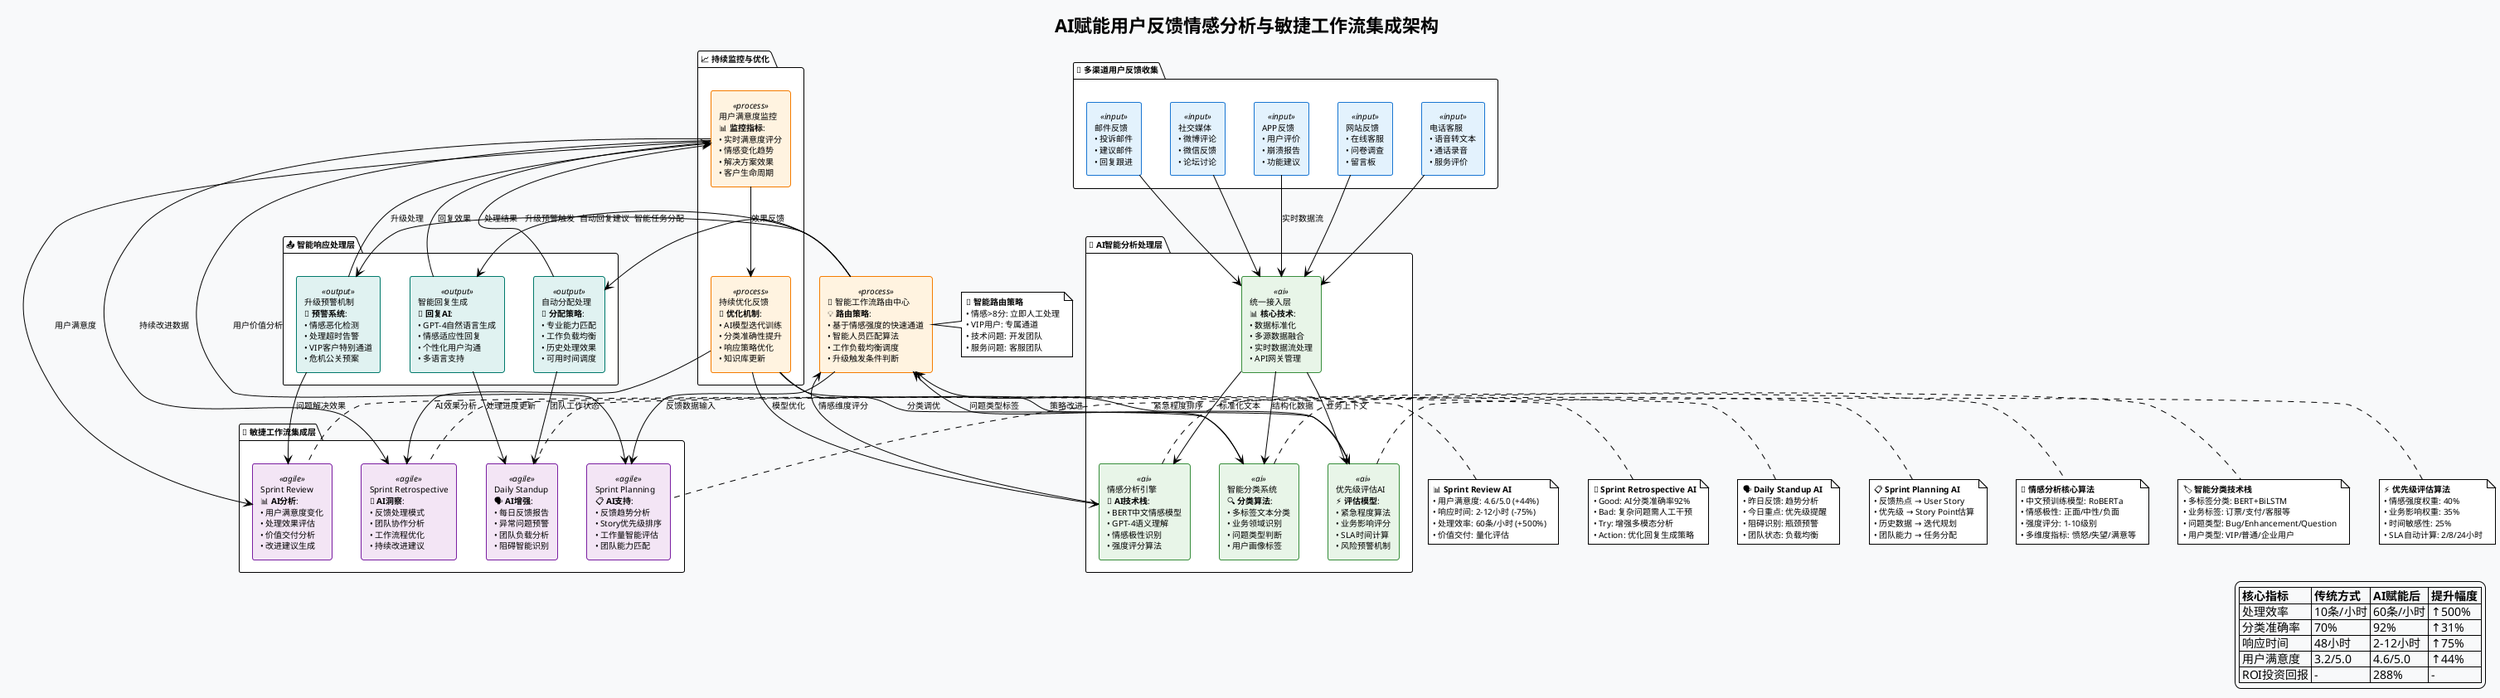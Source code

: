 @startuml AI赋能用户反馈情感分析架构
!theme plain
skinparam backgroundColor #F8F9FA
skinparam defaultFontSize 10
skinparam defaultFontName "Microsoft YaHei"

title AI赋能用户反馈情感分析与敏捷工作流集成架构

' 定义颜色
skinparam rectangle {
    BackgroundColor<<input>> #E3F2FD
    BorderColor<<input>> #1976D2
    BackgroundColor<<ai>> #E8F5E8
    BorderColor<<ai>> #388E3C
    BackgroundColor<<process>> #FFF3E0
    BorderColor<<process>> #F57C00
    BackgroundColor<<agile>> #F3E5F5
    BorderColor<<agile>> #7B1FA2
    BackgroundColor<<output>> #E0F2F1
    BorderColor<<output>> #00796B
}

' 输入层 - 多渠道反馈收集
package "📱 多渠道用户反馈收集" as InputLayer {
    rectangle "APP反馈\n• 用户评价\n• 崩溃报告\n• 功能建议" as APP <<input>>
    rectangle "网站反馈\n• 在线客服\n• 问卷调查\n• 留言板" as WEB <<input>>
    rectangle "电话客服\n• 语音转文本\n• 通话录音\n• 服务评价" as PHONE <<input>>
    rectangle "邮件反馈\n• 投诉邮件\n• 建议邮件\n• 回复跟进" as EMAIL <<input>>
    rectangle "社交媒体\n• 微博评论\n• 微信反馈\n• 论坛讨论" as SOCIAL <<input>>
}

' AI处理层 - 核心AI技术
package "🧠 AI智能分析处理层" as AILayer {
    rectangle "统一接入层\n📊 **核心技术**:\n• 数据标准化\n• 多源数据融合\n• 实时数据流处理\n• API网关管理" as GATEWAY <<ai>>
    
    rectangle "情感分析引擎\n🎯 **AI技术栈**:\n• BERT中文情感模型\n• GPT-4语义理解\n• 情感极性识别\n• 强度评分算法" as EMOTION <<ai>>
    
    rectangle "智能分类系统\n🔍 **分类算法**:\n• 多标签文本分类\n• 业务领域识别\n• 问题类型判断\n• 用户画像标签" as CLASSIFY <<ai>>
    
    rectangle "优先级评估AI\n⚡ **评估模型**:\n• 紧急程度算法\n• 业务影响评分\n• SLA时间计算\n• 风险预警机制" as PRIORITY <<ai>>
}

' 智能工作流路由
rectangle "🤖 智能工作流路由中心\n💡 **路由策略**:\n• 基于情感强度的快速通道\n• 智能人员匹配算法\n• 工作负载均衡调度\n• 升级触发条件判断" as ROUTER <<process>>

' 敏捷工作流集成层
package "🚀 敏捷工作流集成层" as AgileLayer {
    rectangle "Sprint Planning\n📋 **AI支持**:\n• 反馈趋势分析\n• Story优先级排序\n• 工作量智能评估\n• 团队能力匹配" as PLANNING <<agile>>
    
    rectangle "Daily Standup\n🗣️ **AI增强**:\n• 每日反馈报告\n• 异常问题预警\n• 团队负载分析\n• 阻碍智能识别" as STANDUP <<agile>>
    
    rectangle "Sprint Review\n📊 **AI分析**:\n• 用户满意度变化\n• 处理效果评估\n• 价值交付分析\n• 改进建议生成" as REVIEW <<agile>>
    
    rectangle "Sprint Retrospective\n🔄 **AI洞察**:\n• 反馈处理模式\n• 团队协作分析\n• 工作流程优化\n• 持续改进建议" as RETRO <<agile>>
}

' 输出处理层
package "📤 智能响应处理层" as OutputLayer {
    rectangle "自动分配处理\n👥 **分配策略**:\n• 专业能力匹配\n• 工作负载均衡\n• 历史处理效果\n• 可用时间调度" as ASSIGN <<output>>
    
    rectangle "智能回复生成\n💬 **回复AI**:\n• GPT-4自然语言生成\n• 情感适应性回复\n• 个性化用户沟通\n• 多语言支持" as REPLY <<output>>
    
    rectangle "升级预警机制\n🚨 **预警系统**:\n• 情感恶化检测\n• 处理超时告警\n• VIP客户特别通道\n• 危机公关预案" as ESCALATION <<output>>
}

' 反馈监控层
package "📈 持续监控与优化" as MonitorLayer {
    rectangle "用户满意度监控\n📊 **监控指标**:\n• 实时满意度评分\n• 情感变化趋势\n• 解决方案效果\n• 客户生命周期" as SATISFACTION <<process>>
    
    rectangle "持续优化反馈\n🔄 **优化机制**:\n• AI模型迭代训练\n• 分类准确性提升\n• 响应策略优化\n• 知识库更新" as OPTIMIZATION <<process>>
}

' 连接关系
APP --> GATEWAY : "实时数据流"
WEB --> GATEWAY
PHONE --> GATEWAY
EMAIL --> GATEWAY 
SOCIAL --> GATEWAY

GATEWAY --> EMOTION : "标准化文本"
GATEWAY --> CLASSIFY : "结构化数据"
GATEWAY --> PRIORITY : "业务上下文"

EMOTION --> ROUTER : "情感维度评分"
CLASSIFY --> ROUTER : "问题类型标签"
PRIORITY --> ROUTER : "紧急程度排序"

ROUTER --> ASSIGN : "智能任务分配"
ROUTER --> REPLY : "自动回复建议"
ROUTER --> ESCALATION : "升级预警触发"

' 敏捷工作流集成连接
ROUTER --> PLANNING : "反馈数据输入"
SATISFACTION --> PLANNING : "用户价值分析"

ASSIGN --> STANDUP : "团队工作状态"
REPLY --> STANDUP : "处理进度更新"

ESCALATION --> REVIEW : "问题解决效果"
SATISFACTION --> REVIEW : "用户满意度"

OPTIMIZATION --> RETRO : "AI效果分析"
SATISFACTION --> RETRO : "持续改进数据"

' 监控反馈连接
ASSIGN --> SATISFACTION : "处理结果"
REPLY --> SATISFACTION : "回复效果"
ESCALATION --> SATISFACTION : "升级处理"

SATISFACTION --> OPTIMIZATION : "效果反馈"
OPTIMIZATION --> EMOTION : "模型优化"
OPTIMIZATION --> CLASSIFY : "分类调优"
OPTIMIZATION --> PRIORITY : "策略改进"

' 技术说明注释
note right of EMOTION : 🎯 **情感分析核心算法**\n• 中文预训练模型: RoBERTa\n• 情感极性: 正面/中性/负面\n• 强度评分: 1-10级别\n• 多维度指标: 愤怒/失望/满意等

note right of CLASSIFY : 🏷️ **智能分类技术栈**\n• 多标签分类: BERT+BiLSTM\n• 业务标签: 订票/支付/客服等\n• 问题类型: Bug/Enhancement/Question\n• 用户类型: VIP/普通/企业用户

note right of PRIORITY : ⚡ **优先级评估算法**\n• 情感强度权重: 40%\n• 业务影响权重: 35%\n• 时间敏感性: 25%\n• SLA自动计算: 2/8/24小时

note right of ROUTER : 🤖 **智能路由策略**\n• 情感>8分: 立即人工处理\n• VIP用户: 专属通道\n• 技术问题: 开发团队\n• 服务问题: 客服团队

note left of PLANNING : 📋 **Sprint Planning AI**\n• 反馈热点 → User Story\n• 优先级 → Story Point估算\n• 历史数据 → 迭代规划\n• 团队能力 → 任务分配

note left of STANDUP : 🗣️ **Daily Standup AI**\n• 昨日反馈: 趋势分析\n• 今日重点: 优先级提醒\n• 阻碍识别: 瓶颈预警\n• 团队状态: 负载均衡

note left of REVIEW : 📊 **Sprint Review AI**\n• 用户满意度: 4.6/5.0 (+44%)\n• 响应时间: 2-12小时 (-75%)\n• 处理效率: 60条/小时 (+500%)\n• 价值交付: 量化评估

note left of RETRO : 🔄 **Sprint Retrospective AI**\n• Good: AI分类准确率92%\n• Bad: 复杂问题需人工干预\n• Try: 增强多模态分析\n• Action: 优化回复生成策略

' 效果指标展示
legend right
|= 核心指标 |= 传统方式 |= AI赋能后 |= 提升幅度 |
| 处理效率 | 10条/小时 | 60条/小时 | ↑500% |
| 分类准确率 | 70% | 92% | ↑31% |
| 响应时间 | 48小时 | 2-12小时 | ↑75% |
| 用户满意度 | 3.2/5.0 | 4.6/5.0 | ↑44% |
| ROI投资回报 | - | 288% | - |
endlegend

@enduml
